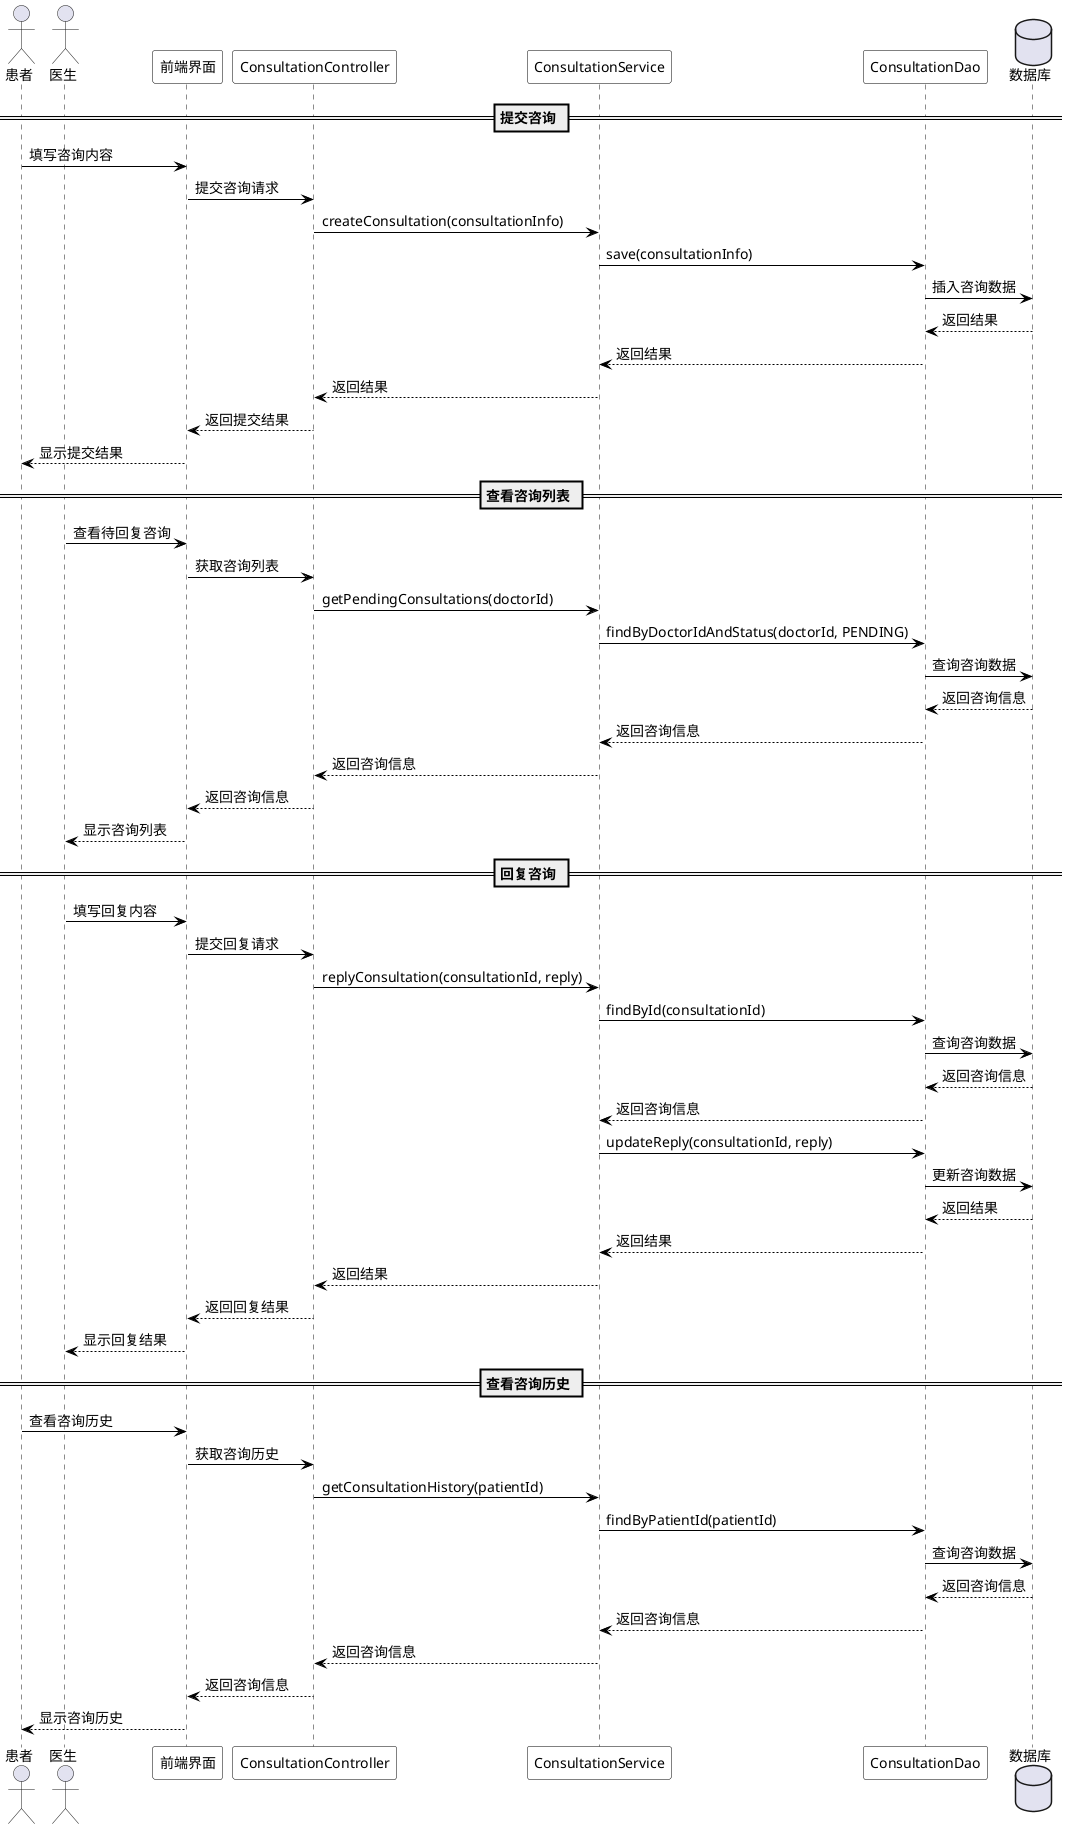 @startuml 咨询管理时序图

' 设置样式
skinparam backgroundColor white
skinparam handwritten false
skinparam defaultFontName Microsoft YaHei
skinparam defaultFontSize 14
skinparam sequence {
    ArrowColor black
    ParticipantBorderColor black
    ParticipantBackgroundColor white
}

' 定义参与者
actor 患者 as patient
actor 医生 as doctor
participant "前端界面" as front
participant "ConsultationController" as controller
participant "ConsultationService" as service
participant "ConsultationDao" as dao
database "数据库" as db

' 提交咨询流程
== 提交咨询 ==
patient -> front: 填写咨询内容
front -> controller: 提交咨询请求
controller -> service: createConsultation(consultationInfo)
service -> dao: save(consultationInfo)
dao -> db: 插入咨询数据
db --> dao: 返回结果
dao --> service: 返回结果
service --> controller: 返回结果
controller --> front: 返回提交结果
front --> patient: 显示提交结果

' 查看咨询列表流程
== 查看咨询列表 ==
doctor -> front: 查看待回复咨询
front -> controller: 获取咨询列表
controller -> service: getPendingConsultations(doctorId)
service -> dao: findByDoctorIdAndStatus(doctorId, PENDING)
dao -> db: 查询咨询数据
db --> dao: 返回咨询信息
dao --> service: 返回咨询信息
service --> controller: 返回咨询信息
controller --> front: 返回咨询信息
front --> doctor: 显示咨询列表

' 回复咨询流程
== 回复咨询 ==
doctor -> front: 填写回复内容
front -> controller: 提交回复请求
controller -> service: replyConsultation(consultationId, reply)
service -> dao: findById(consultationId)
dao -> db: 查询咨询数据
db --> dao: 返回咨询信息
dao --> service: 返回咨询信息
service -> dao: updateReply(consultationId, reply)
dao -> db: 更新咨询数据
db --> dao: 返回结果
dao --> service: 返回结果
service --> controller: 返回结果
controller --> front: 返回回复结果
front --> doctor: 显示回复结果

' 查看咨询历史流程
== 查看咨询历史 ==
patient -> front: 查看咨询历史
front -> controller: 获取咨询历史
controller -> service: getConsultationHistory(patientId)
service -> dao: findByPatientId(patientId)
dao -> db: 查询咨询数据
db --> dao: 返回咨询信息
dao --> service: 返回咨询信息
service --> controller: 返回咨询信息
controller --> front: 返回咨询信息
front --> patient: 显示咨询历史

@enduml 